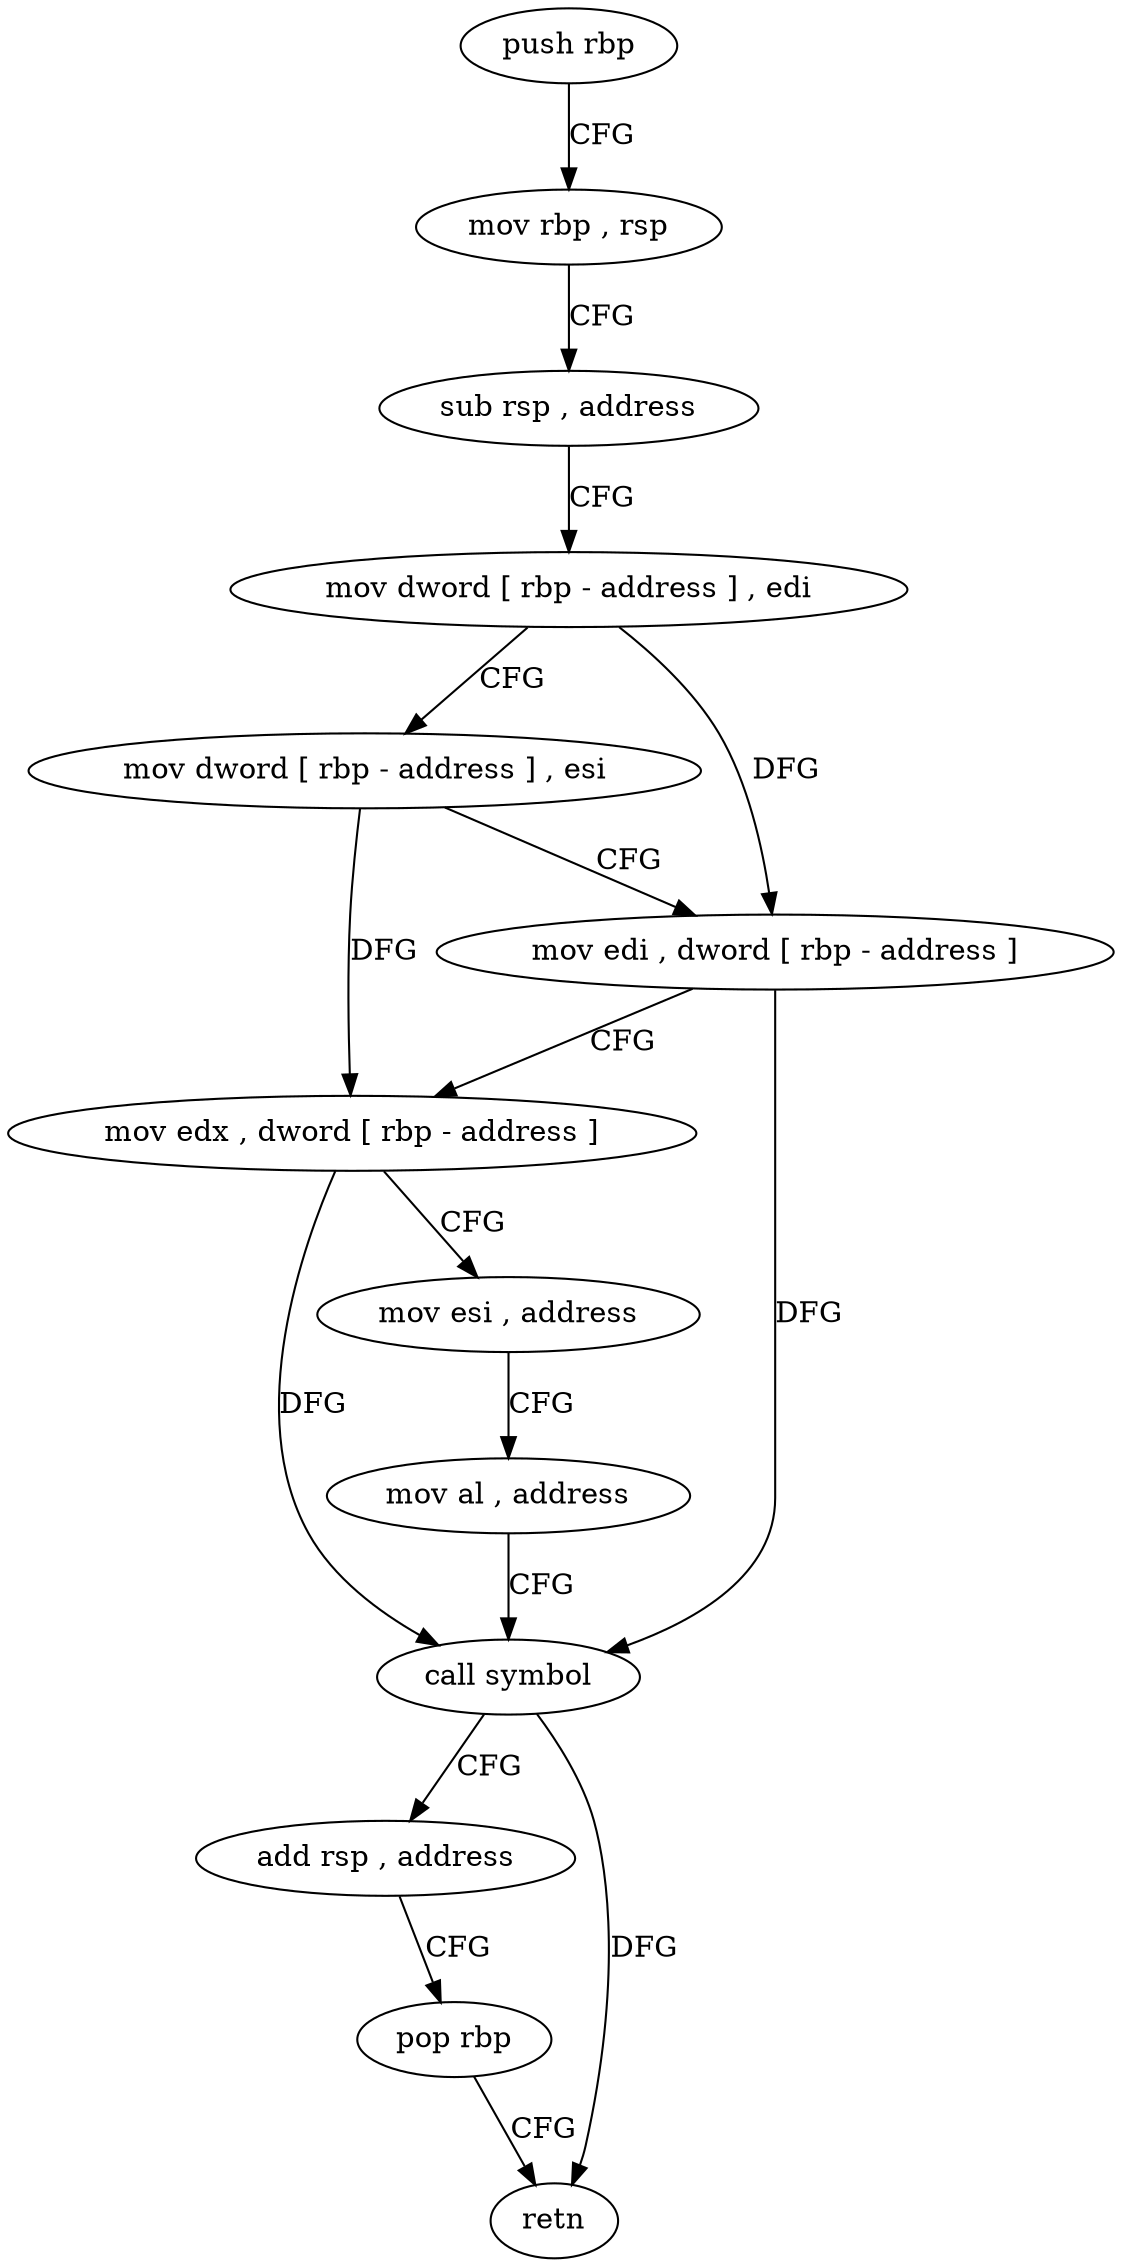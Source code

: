 digraph "func" {
"4238928" [label = "push rbp" ]
"4238929" [label = "mov rbp , rsp" ]
"4238932" [label = "sub rsp , address" ]
"4238936" [label = "mov dword [ rbp - address ] , edi" ]
"4238939" [label = "mov dword [ rbp - address ] , esi" ]
"4238942" [label = "mov edi , dword [ rbp - address ]" ]
"4238945" [label = "mov edx , dword [ rbp - address ]" ]
"4238948" [label = "mov esi , address" ]
"4238953" [label = "mov al , address" ]
"4238955" [label = "call symbol" ]
"4238960" [label = "add rsp , address" ]
"4238964" [label = "pop rbp" ]
"4238965" [label = "retn" ]
"4238928" -> "4238929" [ label = "CFG" ]
"4238929" -> "4238932" [ label = "CFG" ]
"4238932" -> "4238936" [ label = "CFG" ]
"4238936" -> "4238939" [ label = "CFG" ]
"4238936" -> "4238942" [ label = "DFG" ]
"4238939" -> "4238942" [ label = "CFG" ]
"4238939" -> "4238945" [ label = "DFG" ]
"4238942" -> "4238945" [ label = "CFG" ]
"4238942" -> "4238955" [ label = "DFG" ]
"4238945" -> "4238948" [ label = "CFG" ]
"4238945" -> "4238955" [ label = "DFG" ]
"4238948" -> "4238953" [ label = "CFG" ]
"4238953" -> "4238955" [ label = "CFG" ]
"4238955" -> "4238960" [ label = "CFG" ]
"4238955" -> "4238965" [ label = "DFG" ]
"4238960" -> "4238964" [ label = "CFG" ]
"4238964" -> "4238965" [ label = "CFG" ]
}
